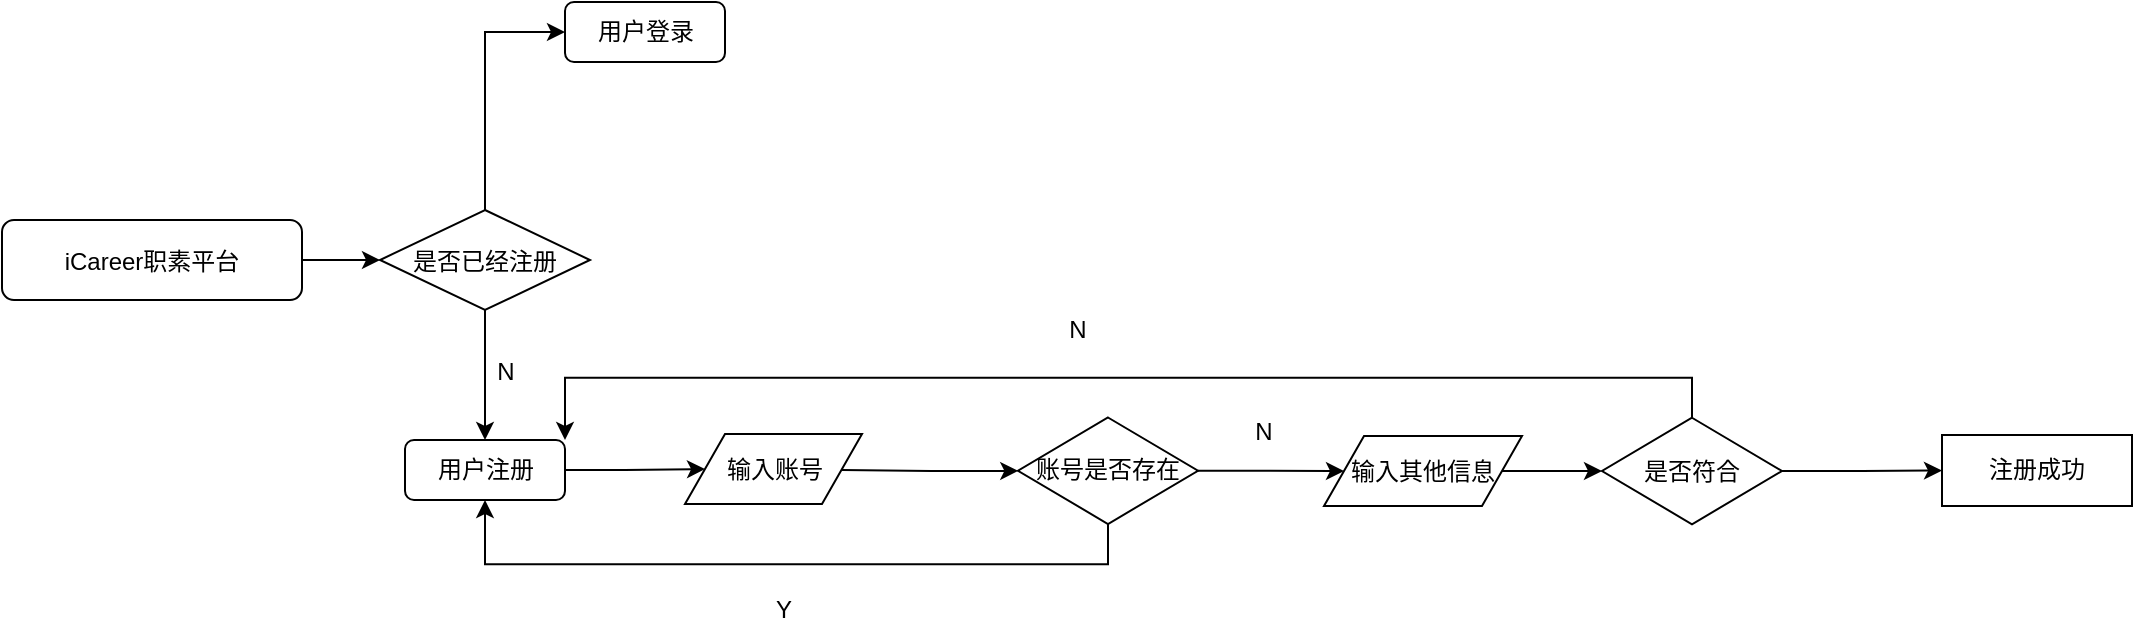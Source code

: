 <mxfile version="21.2.3" type="github">
  <diagram name="第 1 页" id="euEaf28D1Kuny6yM_ITr">
    <mxGraphModel dx="1050" dy="541" grid="1" gridSize="10" guides="1" tooltips="1" connect="1" arrows="1" fold="1" page="1" pageScale="1" pageWidth="1169" pageHeight="827" math="0" shadow="0">
      <root>
        <mxCell id="0" />
        <mxCell id="1" parent="0" />
        <mxCell id="U6TWn9f8TfeEKBh5Oc99-87" value="" style="edgeStyle=orthogonalEdgeStyle;rounded=0;orthogonalLoop=1;jettySize=auto;html=1;" edge="1" parent="1" source="U6TWn9f8TfeEKBh5Oc99-3" target="U6TWn9f8TfeEKBh5Oc99-86">
          <mxGeometry relative="1" as="geometry" />
        </mxCell>
        <mxCell id="U6TWn9f8TfeEKBh5Oc99-3" value="&lt;font style=&quot;font-size: 12px; font-weight: normal;&quot;&gt;iCareer职素平台&lt;/font&gt;" style="rounded=1;whiteSpace=wrap;html=1;fontStyle=1;fontSize=14;" vertex="1" parent="1">
          <mxGeometry x="40" y="459" width="150" height="40" as="geometry" />
        </mxCell>
        <mxCell id="U6TWn9f8TfeEKBh5Oc99-91" style="edgeStyle=orthogonalEdgeStyle;rounded=0;orthogonalLoop=1;jettySize=auto;html=1;exitX=0.5;exitY=1;exitDx=0;exitDy=0;entryX=0.5;entryY=0;entryDx=0;entryDy=0;" edge="1" parent="1" source="U6TWn9f8TfeEKBh5Oc99-86" target="U6TWn9f8TfeEKBh5Oc99-90">
          <mxGeometry relative="1" as="geometry" />
        </mxCell>
        <mxCell id="U6TWn9f8TfeEKBh5Oc99-130" style="edgeStyle=orthogonalEdgeStyle;rounded=0;orthogonalLoop=1;jettySize=auto;html=1;exitX=0.5;exitY=0;exitDx=0;exitDy=0;entryX=0;entryY=0.5;entryDx=0;entryDy=0;" edge="1" parent="1" source="U6TWn9f8TfeEKBh5Oc99-86" target="U6TWn9f8TfeEKBh5Oc99-127">
          <mxGeometry relative="1" as="geometry" />
        </mxCell>
        <mxCell id="U6TWn9f8TfeEKBh5Oc99-86" value="&lt;font style=&quot;font-size: 12px; font-weight: normal;&quot;&gt;是否已经注册&lt;/font&gt;" style="rhombus;whiteSpace=wrap;html=1;fontSize=14;rounded=0;fontStyle=1;" vertex="1" parent="1">
          <mxGeometry x="229" y="454" width="105" height="50" as="geometry" />
        </mxCell>
        <mxCell id="U6TWn9f8TfeEKBh5Oc99-106" value="" style="edgeStyle=orthogonalEdgeStyle;rounded=0;orthogonalLoop=1;jettySize=auto;html=1;" edge="1" parent="1" source="U6TWn9f8TfeEKBh5Oc99-90" target="U6TWn9f8TfeEKBh5Oc99-105">
          <mxGeometry relative="1" as="geometry" />
        </mxCell>
        <mxCell id="U6TWn9f8TfeEKBh5Oc99-90" value="用户注册" style="rounded=1;whiteSpace=wrap;html=1;" vertex="1" parent="1">
          <mxGeometry x="241.5" y="569" width="80" height="30" as="geometry" />
        </mxCell>
        <mxCell id="U6TWn9f8TfeEKBh5Oc99-94" value="N" style="text;html=1;strokeColor=none;fillColor=none;align=center;verticalAlign=middle;whiteSpace=wrap;rounded=0;" vertex="1" parent="1">
          <mxGeometry x="262" y="520" width="60" height="30" as="geometry" />
        </mxCell>
        <mxCell id="U6TWn9f8TfeEKBh5Oc99-101" value="Y" style="text;html=1;strokeColor=none;fillColor=none;align=center;verticalAlign=middle;whiteSpace=wrap;rounded=0;" vertex="1" parent="1">
          <mxGeometry x="400.5" y="639" width="60" height="30" as="geometry" />
        </mxCell>
        <mxCell id="U6TWn9f8TfeEKBh5Oc99-108" value="" style="edgeStyle=orthogonalEdgeStyle;rounded=0;orthogonalLoop=1;jettySize=auto;html=1;" edge="1" parent="1" target="U6TWn9f8TfeEKBh5Oc99-107">
          <mxGeometry relative="1" as="geometry">
            <mxPoint x="460" y="584" as="sourcePoint" />
          </mxGeometry>
        </mxCell>
        <mxCell id="U6TWn9f8TfeEKBh5Oc99-105" value="输入账号" style="shape=parallelogram;perimeter=parallelogramPerimeter;whiteSpace=wrap;html=1;fixedSize=1;rounded=0;" vertex="1" parent="1">
          <mxGeometry x="381.5" y="566" width="88.5" height="35" as="geometry" />
        </mxCell>
        <mxCell id="U6TWn9f8TfeEKBh5Oc99-111" style="edgeStyle=orthogonalEdgeStyle;rounded=0;orthogonalLoop=1;jettySize=auto;html=1;exitX=0.5;exitY=1;exitDx=0;exitDy=0;entryX=0.5;entryY=1;entryDx=0;entryDy=0;" edge="1" parent="1" source="U6TWn9f8TfeEKBh5Oc99-107" target="U6TWn9f8TfeEKBh5Oc99-90">
          <mxGeometry relative="1" as="geometry" />
        </mxCell>
        <mxCell id="U6TWn9f8TfeEKBh5Oc99-117" style="edgeStyle=orthogonalEdgeStyle;rounded=0;orthogonalLoop=1;jettySize=auto;html=1;exitX=1;exitY=0.5;exitDx=0;exitDy=0;entryX=0;entryY=0.5;entryDx=0;entryDy=0;" edge="1" parent="1" source="U6TWn9f8TfeEKBh5Oc99-107" target="U6TWn9f8TfeEKBh5Oc99-115">
          <mxGeometry relative="1" as="geometry" />
        </mxCell>
        <mxCell id="U6TWn9f8TfeEKBh5Oc99-107" value="账号是否存在" style="rhombus;whiteSpace=wrap;html=1;rounded=0;" vertex="1" parent="1">
          <mxGeometry x="548" y="557.75" width="90" height="53.25" as="geometry" />
        </mxCell>
        <mxCell id="U6TWn9f8TfeEKBh5Oc99-119" style="edgeStyle=orthogonalEdgeStyle;rounded=0;orthogonalLoop=1;jettySize=auto;html=1;exitX=1;exitY=0.5;exitDx=0;exitDy=0;entryX=0;entryY=0.5;entryDx=0;entryDy=0;" edge="1" parent="1" source="U6TWn9f8TfeEKBh5Oc99-115" target="U6TWn9f8TfeEKBh5Oc99-118">
          <mxGeometry relative="1" as="geometry" />
        </mxCell>
        <mxCell id="U6TWn9f8TfeEKBh5Oc99-115" value="输入其他信息" style="shape=parallelogram;perimeter=parallelogramPerimeter;whiteSpace=wrap;html=1;fixedSize=1;rounded=0;" vertex="1" parent="1">
          <mxGeometry x="701" y="567" width="99" height="35" as="geometry" />
        </mxCell>
        <mxCell id="U6TWn9f8TfeEKBh5Oc99-120" style="edgeStyle=orthogonalEdgeStyle;rounded=0;orthogonalLoop=1;jettySize=auto;html=1;exitX=0.5;exitY=0;exitDx=0;exitDy=0;entryX=1;entryY=0;entryDx=0;entryDy=0;" edge="1" parent="1" source="U6TWn9f8TfeEKBh5Oc99-118" target="U6TWn9f8TfeEKBh5Oc99-90">
          <mxGeometry relative="1" as="geometry" />
        </mxCell>
        <mxCell id="U6TWn9f8TfeEKBh5Oc99-124" value="" style="edgeStyle=orthogonalEdgeStyle;rounded=0;orthogonalLoop=1;jettySize=auto;html=1;" edge="1" parent="1" source="U6TWn9f8TfeEKBh5Oc99-118" target="U6TWn9f8TfeEKBh5Oc99-123">
          <mxGeometry relative="1" as="geometry" />
        </mxCell>
        <mxCell id="U6TWn9f8TfeEKBh5Oc99-118" value="是否符合" style="rhombus;whiteSpace=wrap;html=1;rounded=0;" vertex="1" parent="1">
          <mxGeometry x="840" y="557.88" width="90" height="53.25" as="geometry" />
        </mxCell>
        <mxCell id="U6TWn9f8TfeEKBh5Oc99-121" value="N" style="text;html=1;strokeColor=none;fillColor=none;align=center;verticalAlign=middle;whiteSpace=wrap;rounded=0;" vertex="1" parent="1">
          <mxGeometry x="548" y="499" width="60" height="30" as="geometry" />
        </mxCell>
        <mxCell id="U6TWn9f8TfeEKBh5Oc99-122" value="N" style="text;html=1;strokeColor=none;fillColor=none;align=center;verticalAlign=middle;whiteSpace=wrap;rounded=0;" vertex="1" parent="1">
          <mxGeometry x="641" y="550" width="60" height="30" as="geometry" />
        </mxCell>
        <mxCell id="U6TWn9f8TfeEKBh5Oc99-123" value="注册成功" style="whiteSpace=wrap;html=1;rounded=0;" vertex="1" parent="1">
          <mxGeometry x="1010" y="566.5" width="95" height="35.5" as="geometry" />
        </mxCell>
        <mxCell id="U6TWn9f8TfeEKBh5Oc99-127" value="用户登录" style="rounded=1;whiteSpace=wrap;html=1;" vertex="1" parent="1">
          <mxGeometry x="321.5" y="350" width="80" height="30" as="geometry" />
        </mxCell>
      </root>
    </mxGraphModel>
  </diagram>
</mxfile>
